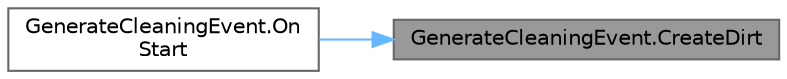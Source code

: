 digraph "GenerateCleaningEvent.CreateDirt"
{
 // LATEX_PDF_SIZE
  bgcolor="transparent";
  edge [fontname=Helvetica,fontsize=10,labelfontname=Helvetica,labelfontsize=10];
  node [fontname=Helvetica,fontsize=10,shape=box,height=0.2,width=0.4];
  rankdir="RL";
  Node1 [id="Node000001",label="GenerateCleaningEvent.CreateDirt",height=0.2,width=0.4,color="gray40", fillcolor="grey60", style="filled", fontcolor="black",tooltip="汚れオブジェクトを生成する"];
  Node1 -> Node2 [id="edge1_Node000001_Node000002",dir="back",color="steelblue1",style="solid",tooltip=" "];
  Node2 [id="Node000002",label="GenerateCleaningEvent.On\lStart",height=0.2,width=0.4,color="grey40", fillcolor="white", style="filled",URL="$class_generate_cleaning_event.html#a365c840ada079e49c6489f54f6225f6e",tooltip="イベントの開始 継承先でオーバーライドする"];
}
